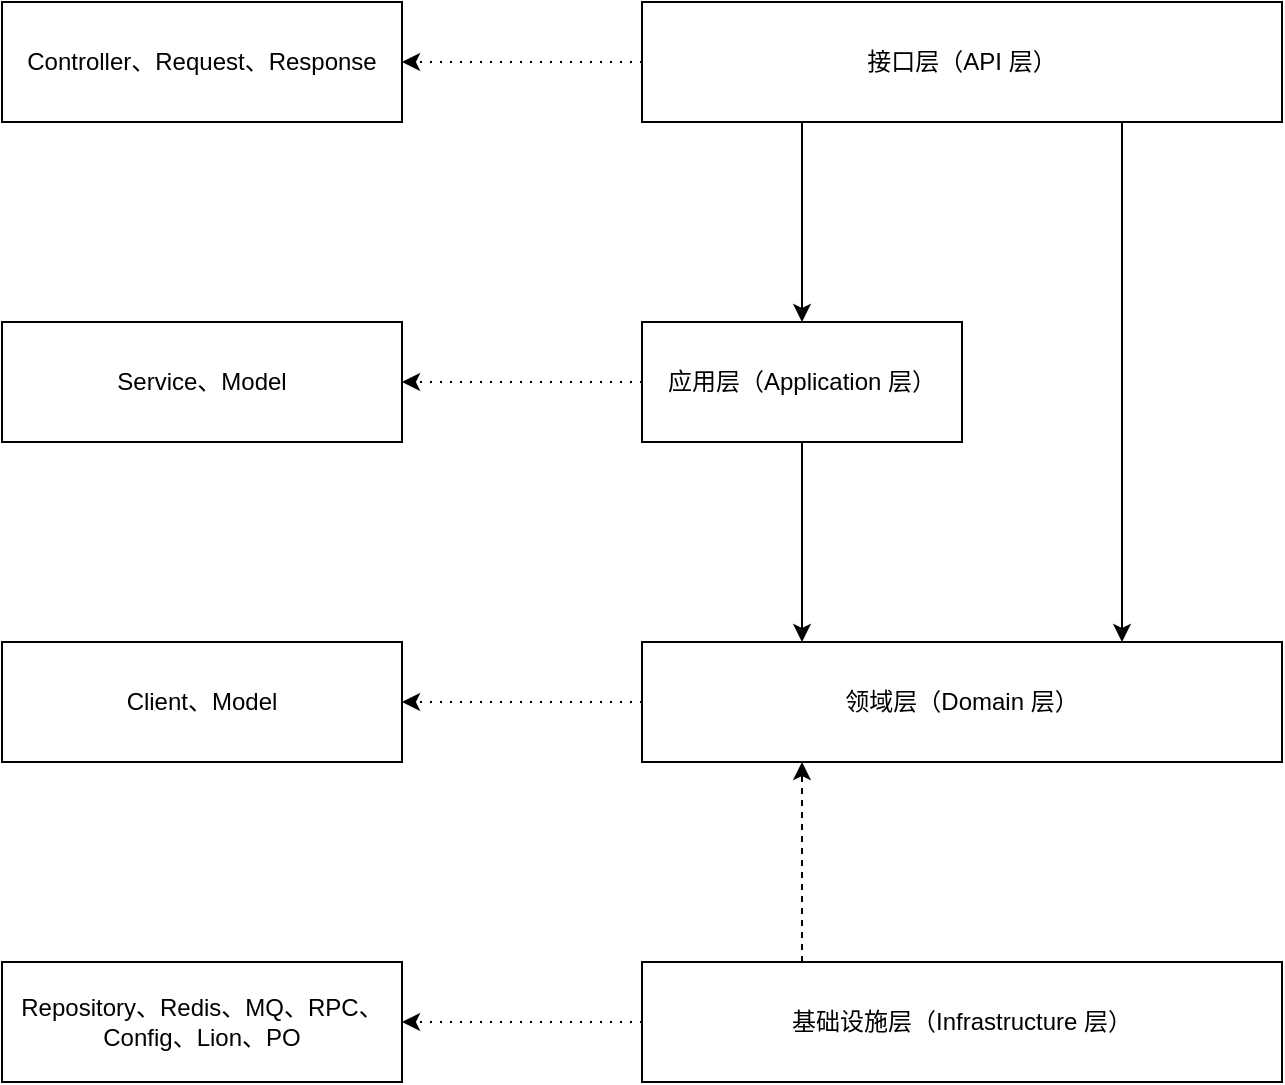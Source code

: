 <mxfile version="26.2.14" pages="2">
  <diagram name="第 1 页" id="vO-eD6KKvzTkX6DKicCA">
    <mxGraphModel dx="2066" dy="1126" grid="1" gridSize="10" guides="1" tooltips="1" connect="1" arrows="1" fold="1" page="1" pageScale="1" pageWidth="827" pageHeight="1169" math="0" shadow="0">
      <root>
        <mxCell id="0" />
        <mxCell id="1" parent="0" />
        <mxCell id="B62NhB9mAWzKzmFTvFXY-9" style="edgeStyle=orthogonalEdgeStyle;rounded=0;orthogonalLoop=1;jettySize=auto;html=1;exitX=0.25;exitY=1;exitDx=0;exitDy=0;" parent="1" source="B62NhB9mAWzKzmFTvFXY-1" target="B62NhB9mAWzKzmFTvFXY-2" edge="1">
          <mxGeometry relative="1" as="geometry" />
        </mxCell>
        <mxCell id="B62NhB9mAWzKzmFTvFXY-12" style="edgeStyle=orthogonalEdgeStyle;rounded=0;orthogonalLoop=1;jettySize=auto;html=1;exitX=0.75;exitY=1;exitDx=0;exitDy=0;entryX=0.75;entryY=0;entryDx=0;entryDy=0;" parent="1" source="B62NhB9mAWzKzmFTvFXY-1" target="B62NhB9mAWzKzmFTvFXY-3" edge="1">
          <mxGeometry relative="1" as="geometry" />
        </mxCell>
        <mxCell id="9WPtRMABWArLWFUFdW_Y-5" style="edgeStyle=orthogonalEdgeStyle;rounded=0;orthogonalLoop=1;jettySize=auto;html=1;exitX=0;exitY=0.5;exitDx=0;exitDy=0;entryX=1;entryY=0.5;entryDx=0;entryDy=0;dashed=1;dashPattern=1 4;" edge="1" parent="1" source="B62NhB9mAWzKzmFTvFXY-1" target="9WPtRMABWArLWFUFdW_Y-1">
          <mxGeometry relative="1" as="geometry" />
        </mxCell>
        <mxCell id="B62NhB9mAWzKzmFTvFXY-1" value="接口层（API 层）" style="rounded=0;whiteSpace=wrap;html=1;" parent="1" vertex="1">
          <mxGeometry x="360" y="320" width="320" height="60" as="geometry" />
        </mxCell>
        <mxCell id="B62NhB9mAWzKzmFTvFXY-10" style="edgeStyle=orthogonalEdgeStyle;rounded=0;orthogonalLoop=1;jettySize=auto;html=1;exitX=0.5;exitY=1;exitDx=0;exitDy=0;entryX=0.25;entryY=0;entryDx=0;entryDy=0;" parent="1" source="B62NhB9mAWzKzmFTvFXY-2" target="B62NhB9mAWzKzmFTvFXY-3" edge="1">
          <mxGeometry relative="1" as="geometry" />
        </mxCell>
        <mxCell id="9WPtRMABWArLWFUFdW_Y-6" style="edgeStyle=orthogonalEdgeStyle;rounded=0;orthogonalLoop=1;jettySize=auto;html=1;exitX=0;exitY=0.5;exitDx=0;exitDy=0;entryX=1;entryY=0.5;entryDx=0;entryDy=0;dashed=1;dashPattern=1 4;" edge="1" parent="1" source="B62NhB9mAWzKzmFTvFXY-2" target="9WPtRMABWArLWFUFdW_Y-2">
          <mxGeometry relative="1" as="geometry" />
        </mxCell>
        <mxCell id="B62NhB9mAWzKzmFTvFXY-2" value="应用层（Application 层）" style="rounded=0;whiteSpace=wrap;html=1;" parent="1" vertex="1">
          <mxGeometry x="360" y="480" width="160" height="60" as="geometry" />
        </mxCell>
        <mxCell id="9WPtRMABWArLWFUFdW_Y-7" style="edgeStyle=orthogonalEdgeStyle;rounded=0;orthogonalLoop=1;jettySize=auto;html=1;exitX=0;exitY=0.5;exitDx=0;exitDy=0;entryX=1;entryY=0.5;entryDx=0;entryDy=0;dashed=1;dashPattern=1 4;" edge="1" parent="1" source="B62NhB9mAWzKzmFTvFXY-3" target="9WPtRMABWArLWFUFdW_Y-3">
          <mxGeometry relative="1" as="geometry" />
        </mxCell>
        <mxCell id="B62NhB9mAWzKzmFTvFXY-3" value="领域层（Domain 层）" style="rounded=0;whiteSpace=wrap;html=1;" parent="1" vertex="1">
          <mxGeometry x="360" y="640" width="320" height="60" as="geometry" />
        </mxCell>
        <mxCell id="B62NhB9mAWzKzmFTvFXY-11" style="edgeStyle=orthogonalEdgeStyle;rounded=0;orthogonalLoop=1;jettySize=auto;html=1;exitX=0.25;exitY=0;exitDx=0;exitDy=0;entryX=0.25;entryY=1;entryDx=0;entryDy=0;dashed=1;" parent="1" source="B62NhB9mAWzKzmFTvFXY-4" target="B62NhB9mAWzKzmFTvFXY-3" edge="1">
          <mxGeometry relative="1" as="geometry" />
        </mxCell>
        <mxCell id="9WPtRMABWArLWFUFdW_Y-8" style="edgeStyle=orthogonalEdgeStyle;rounded=0;orthogonalLoop=1;jettySize=auto;html=1;exitX=0;exitY=0.5;exitDx=0;exitDy=0;entryX=1;entryY=0.5;entryDx=0;entryDy=0;dashed=1;dashPattern=1 4;" edge="1" parent="1" source="B62NhB9mAWzKzmFTvFXY-4" target="9WPtRMABWArLWFUFdW_Y-4">
          <mxGeometry relative="1" as="geometry" />
        </mxCell>
        <mxCell id="B62NhB9mAWzKzmFTvFXY-4" value="基础设施层（Infrastructure 层）" style="rounded=0;whiteSpace=wrap;html=1;" parent="1" vertex="1">
          <mxGeometry x="360" y="800" width="320" height="60" as="geometry" />
        </mxCell>
        <mxCell id="9WPtRMABWArLWFUFdW_Y-1" value="Controller、Request、Response" style="rounded=0;whiteSpace=wrap;html=1;" vertex="1" parent="1">
          <mxGeometry x="40" y="320" width="200" height="60" as="geometry" />
        </mxCell>
        <mxCell id="9WPtRMABWArLWFUFdW_Y-2" value="Service、Model" style="rounded=0;whiteSpace=wrap;html=1;" vertex="1" parent="1">
          <mxGeometry x="40" y="480" width="200" height="60" as="geometry" />
        </mxCell>
        <mxCell id="9WPtRMABWArLWFUFdW_Y-3" value="Client、Model" style="rounded=0;whiteSpace=wrap;html=1;" vertex="1" parent="1">
          <mxGeometry x="40" y="640" width="200" height="60" as="geometry" />
        </mxCell>
        <mxCell id="9WPtRMABWArLWFUFdW_Y-4" value="Repository、Redis、MQ、RPC、Config、Lion、PO" style="rounded=0;whiteSpace=wrap;html=1;" vertex="1" parent="1">
          <mxGeometry x="40" y="800" width="200" height="60" as="geometry" />
        </mxCell>
      </root>
    </mxGraphModel>
  </diagram>
  <diagram id="o8xcDWQ79m-OdC40qL4p" name="第 2 页">
    <mxGraphModel dx="946" dy="529" grid="1" gridSize="10" guides="1" tooltips="1" connect="1" arrows="1" fold="1" page="1" pageScale="1" pageWidth="827" pageHeight="1169" math="0" shadow="0">
      <root>
        <mxCell id="0" />
        <mxCell id="1" parent="0" />
      </root>
    </mxGraphModel>
  </diagram>
</mxfile>
